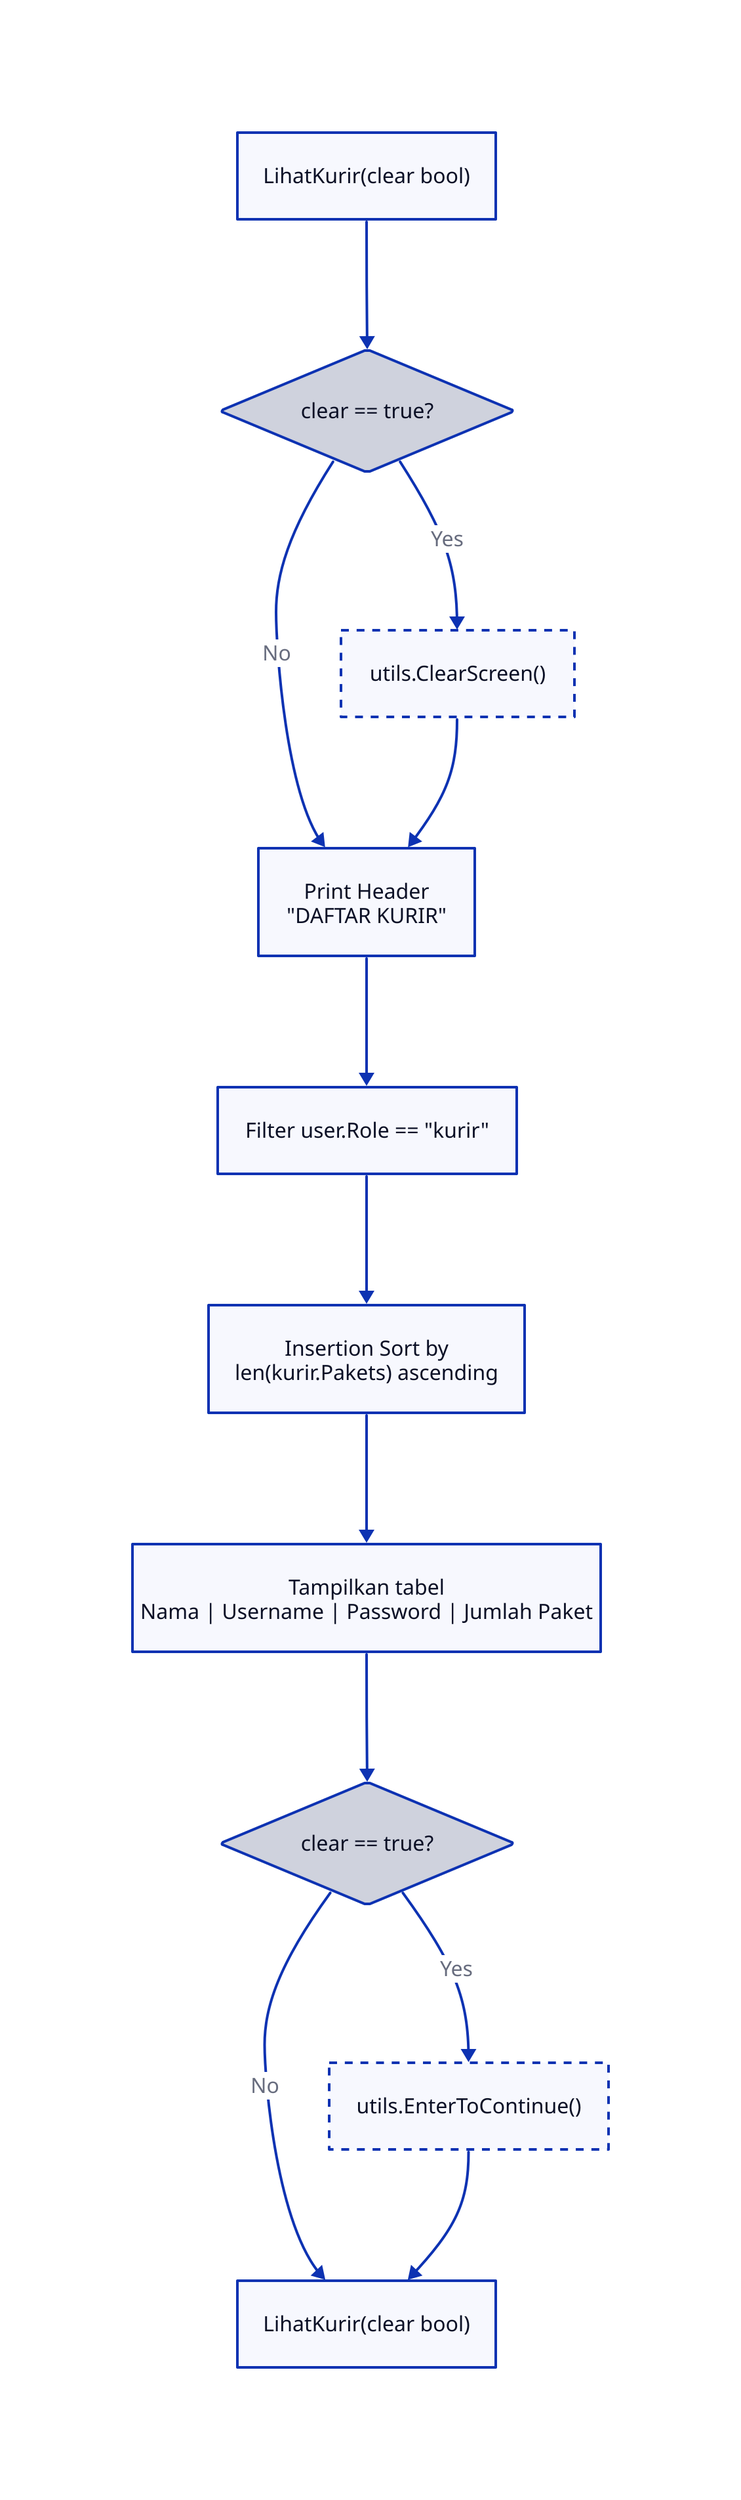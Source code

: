 LihatKurir: {
  label: "LihatKurir(clear bool)"
  shape: rectangle
}

ClearScreenCheck: {
  label: "clear == true?"
  shape: diamond
}

ClearScreen: {
  label: "utils.ClearScreen()"
  shape: rectangle
  style: {
    stroke-dash: 3
  }
}

PrintHeader: {
  label: "Print Header\n\"DAFTAR KURIR\""
  shape: rectangle
}

FilterKurir: {
  label: "Filter user.Role == \"kurir\""
  shape: rectangle
}

SortKurir: {
  label: "Insertion Sort by\nlen(kurir.Pakets) ascending"
  shape: rectangle
}

PrintTable: {
  label: "Tampilkan tabel\nNama | Username | Password | Jumlah Paket"
  shape: rectangle
}

EnterToContinueCheck: {
  label: "clear == true?"
  shape: diamond
}

EnterToContinue: {
  label: "utils.EnterToContinue()"
  shape: rectangle
  style: {
    stroke-dash: 3
  }
}

LihatKurir1: {
  label: "LihatKurir(clear bool)"
  shape: rectangle
}

LihatKurir -> ClearScreenCheck
ClearScreenCheck -> ClearScreen: Yes
ClearScreenCheck -> PrintHeader: No
ClearScreen -> PrintHeader

PrintHeader -> FilterKurir -> SortKurir -> PrintTable -> EnterToContinueCheck
EnterToContinueCheck -> EnterToContinue: Yes
EnterToContinueCheck -> LihatKurir1: No
EnterToContinue -> LihatKurir1
